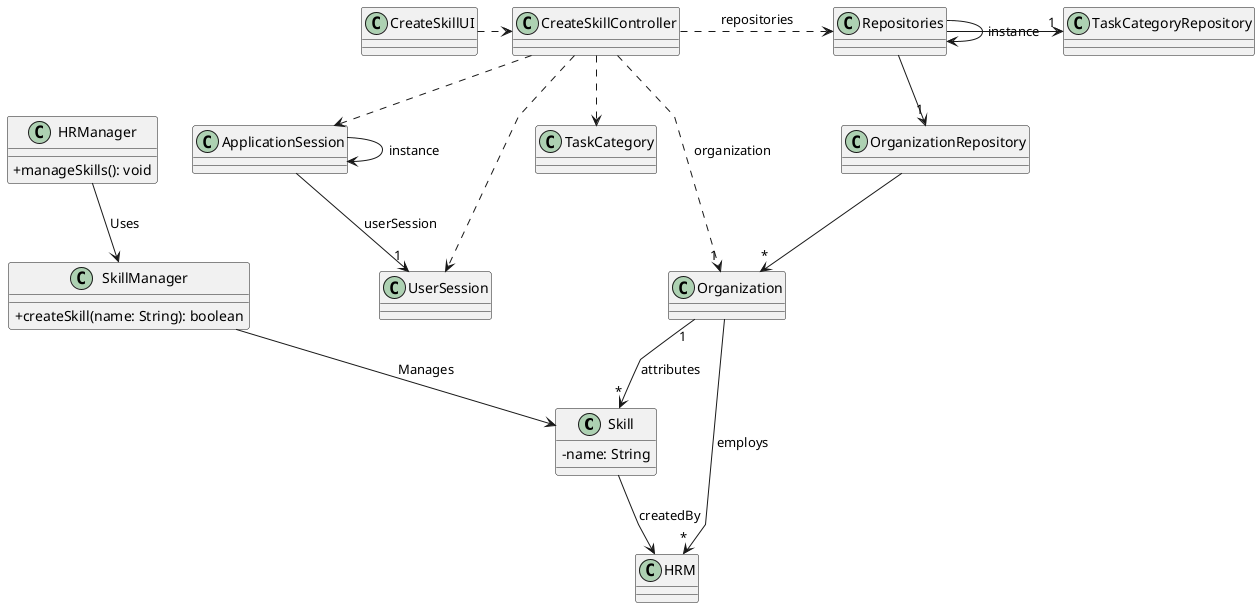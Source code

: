 @startuml
'skinparam monochrome true
skinparam packageStyle rectangle
skinparam shadowing false
skinparam linetype polyline
'skinparam linetype orto

skinparam classAttributeIconSize 0

'left to right direction

class Skill {
    - name: String
}

class SkillManager {
    + createSkill(name: String): boolean
}

class HRManager {
    + manageSkills(): void
}

SkillManager --> Skill: Manages
HRManager --> SkillManager: Uses


Repositories -> Repositories : instance
ApplicationSession -> ApplicationSession : instance

CreateSkillUI .> CreateSkillController

CreateSkillController .> Repositories : repositories

Repositories -> "1" TaskCategoryRepository

CreateSkillController ..> TaskCategory

Repositories --> "1" OrganizationRepository

OrganizationRepository --> "*" Organization
ApplicationSession --> "1" UserSession : userSession

CreateSkillController ..> "1" Organization : organization
CreateSkillController ..> ApplicationSession
CreateSkillController ..> UserSession
Organization "1" --> "*" Skill : attributes
Skill --> HRM : createdBy

Organization --> "*" HRM : employs

@enduml